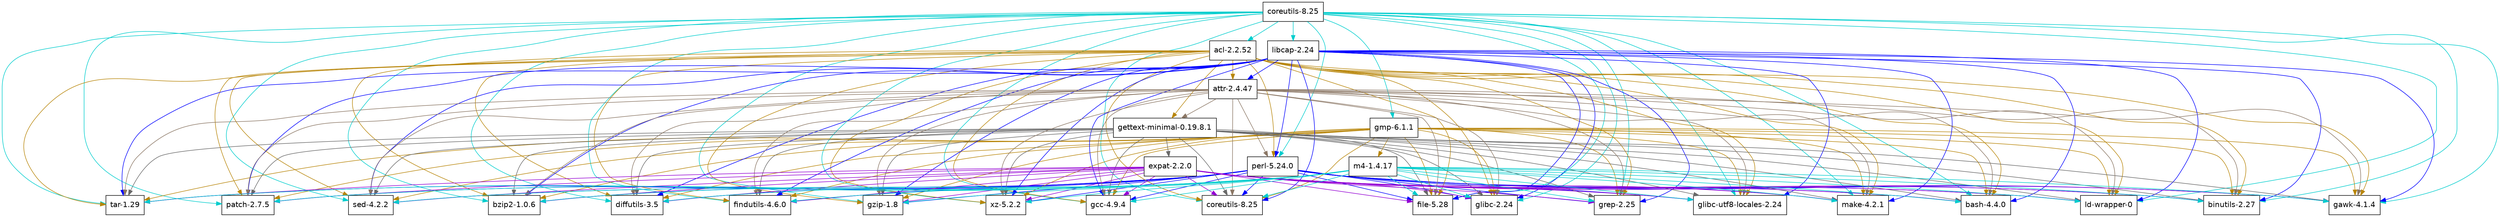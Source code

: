 digraph "Guix bag-emerged" {
  "/gnu/store/yv2r96w2dvbb0sjrf9f2imybpnyd616b-coreutils-8.25.drv" [label = "coreutils-8.25", shape = box, fontname = "dejavu sans"];
  "/gnu/store/yv2r96w2dvbb0sjrf9f2imybpnyd616b-coreutils-8.25.drv" -> "/gnu/store/jxcx1jcvzxb17dc69sfwb352vgwyr108-perl-5.24.0.drv" [color = cyan3];
  "/gnu/store/yv2r96w2dvbb0sjrf9f2imybpnyd616b-coreutils-8.25.drv" -> "/gnu/store/7ijl8lybdx95kndajavdrpz05jdiwy9g-tar-1.29.drv" [color = cyan3];
  "/gnu/store/yv2r96w2dvbb0sjrf9f2imybpnyd616b-coreutils-8.25.drv" -> "/gnu/store/0ykf3p023pzfcg2bw8ahjc7cvmc12zjq-gzip-1.8.drv" [color = cyan3];
  "/gnu/store/yv2r96w2dvbb0sjrf9f2imybpnyd616b-coreutils-8.25.drv" -> "/gnu/store/xx3hiqhqn0d94zz7b46hgggwsz3wjiiw-bzip2-1.0.6.drv" [color = cyan3];
  "/gnu/store/yv2r96w2dvbb0sjrf9f2imybpnyd616b-coreutils-8.25.drv" -> "/gnu/store/kz8rzasivw4aflsv4rll3m539xybf226-xz-5.2.2.drv" [color = cyan3];
  "/gnu/store/yv2r96w2dvbb0sjrf9f2imybpnyd616b-coreutils-8.25.drv" -> "/gnu/store/3pwrlsd23k2h104akxfj3cxhqcp973g9-file-5.28.drv" [color = cyan3];
  "/gnu/store/yv2r96w2dvbb0sjrf9f2imybpnyd616b-coreutils-8.25.drv" -> "/gnu/store/f1ww5vh5abnvr8b24llipm5dl89s5lq2-diffutils-3.5.drv" [color = cyan3];
  "/gnu/store/yv2r96w2dvbb0sjrf9f2imybpnyd616b-coreutils-8.25.drv" -> "/gnu/store/0cbgdhhyh7hsgwq1x54n9vnq99rfjch9-patch-2.7.5.drv" [color = cyan3];
  "/gnu/store/yv2r96w2dvbb0sjrf9f2imybpnyd616b-coreutils-8.25.drv" -> "/gnu/store/8xjnm44dfwwxp90hxq6zhb6qvia7rb3l-sed-4.2.2.drv" [color = cyan3];
  "/gnu/store/yv2r96w2dvbb0sjrf9f2imybpnyd616b-coreutils-8.25.drv" -> "/gnu/store/54wjl6dp6rp47r67f4nyfqyv8nh456yc-findutils-4.6.0.drv" [color = cyan3];
  "/gnu/store/yv2r96w2dvbb0sjrf9f2imybpnyd616b-coreutils-8.25.drv" -> "/gnu/store/k951w49yw74ikg19l4mmlwfrq9w7a7zd-gawk-4.1.4.drv" [color = cyan3];
  "/gnu/store/yv2r96w2dvbb0sjrf9f2imybpnyd616b-coreutils-8.25.drv" -> "/gnu/store/n48xdjkvhlhj5mgdzy59n0dpb9vn0v78-grep-2.25.drv" [color = cyan3];
  "/gnu/store/yv2r96w2dvbb0sjrf9f2imybpnyd616b-coreutils-8.25.drv" -> "/gnu/store/i52csyja3036ns0zj6z85lkgz3wfyym7-coreutils-8.25.drv" [color = cyan3];
  "/gnu/store/yv2r96w2dvbb0sjrf9f2imybpnyd616b-coreutils-8.25.drv" -> "/gnu/store/nv4mnbz3mpd4gv80djk7762wyvxpccqk-make-4.2.1.drv" [color = cyan3];
  "/gnu/store/yv2r96w2dvbb0sjrf9f2imybpnyd616b-coreutils-8.25.drv" -> "/gnu/store/2c60vlcvpj5dvmgklajkp7cpynhcqixr-bash-4.4.0.drv" [color = cyan3];
  "/gnu/store/yv2r96w2dvbb0sjrf9f2imybpnyd616b-coreutils-8.25.drv" -> "/gnu/store/zhc5c4s0xvzizpgpq2za6x84vxv57iy6-ld-wrapper-0.drv" [color = cyan3];
  "/gnu/store/yv2r96w2dvbb0sjrf9f2imybpnyd616b-coreutils-8.25.drv" -> "/gnu/store/9k1js0kalh4s6q4hf0rgg2n0zdyrwi69-binutils-2.27.drv" [color = cyan3];
  "/gnu/store/yv2r96w2dvbb0sjrf9f2imybpnyd616b-coreutils-8.25.drv" -> "/gnu/store/hv3dl3my12mq0gkwvckmnqccnckn39l0-gcc-4.9.4.drv" [color = cyan3];
  "/gnu/store/yv2r96w2dvbb0sjrf9f2imybpnyd616b-coreutils-8.25.drv" -> "/gnu/store/qbfynm50snyn31w2c3paiw2n6wvzksg8-glibc-2.24.drv" [color = cyan3];
  "/gnu/store/yv2r96w2dvbb0sjrf9f2imybpnyd616b-coreutils-8.25.drv" -> "/gnu/store/ir0lq2x7h64g2z5mlqvnlysjk2bc9xka-glibc-utf8-locales-2.24.drv" [color = cyan3];
  "/gnu/store/yv2r96w2dvbb0sjrf9f2imybpnyd616b-coreutils-8.25.drv" -> "/gnu/store/ywmblv73pqa8lqqz368g46ysz65pnm0v-acl-2.2.52.drv" [color = cyan3];
  "/gnu/store/yv2r96w2dvbb0sjrf9f2imybpnyd616b-coreutils-8.25.drv" -> "/gnu/store/7gqg2kmrm1bjgphnd70ps5c11gqml571-gmp-6.1.1.drv" [color = cyan3];
  "/gnu/store/yv2r96w2dvbb0sjrf9f2imybpnyd616b-coreutils-8.25.drv" -> "/gnu/store/ijv3y5l1fbbzwb77lc867r1qbsf147i8-libcap-2.24.drv" [color = cyan3];
  "/gnu/store/jxcx1jcvzxb17dc69sfwb352vgwyr108-perl-5.24.0.drv" [label = "perl-5.24.0", shape = box, fontname = "dejavu sans"];
  "/gnu/store/jxcx1jcvzxb17dc69sfwb352vgwyr108-perl-5.24.0.drv" -> "/gnu/store/7ijl8lybdx95kndajavdrpz05jdiwy9g-tar-1.29.drv" [color = blue];
  "/gnu/store/jxcx1jcvzxb17dc69sfwb352vgwyr108-perl-5.24.0.drv" -> "/gnu/store/0ykf3p023pzfcg2bw8ahjc7cvmc12zjq-gzip-1.8.drv" [color = blue];
  "/gnu/store/jxcx1jcvzxb17dc69sfwb352vgwyr108-perl-5.24.0.drv" -> "/gnu/store/xx3hiqhqn0d94zz7b46hgggwsz3wjiiw-bzip2-1.0.6.drv" [color = blue];
  "/gnu/store/jxcx1jcvzxb17dc69sfwb352vgwyr108-perl-5.24.0.drv" -> "/gnu/store/kz8rzasivw4aflsv4rll3m539xybf226-xz-5.2.2.drv" [color = blue];
  "/gnu/store/jxcx1jcvzxb17dc69sfwb352vgwyr108-perl-5.24.0.drv" -> "/gnu/store/3pwrlsd23k2h104akxfj3cxhqcp973g9-file-5.28.drv" [color = blue];
  "/gnu/store/jxcx1jcvzxb17dc69sfwb352vgwyr108-perl-5.24.0.drv" -> "/gnu/store/f1ww5vh5abnvr8b24llipm5dl89s5lq2-diffutils-3.5.drv" [color = blue];
  "/gnu/store/jxcx1jcvzxb17dc69sfwb352vgwyr108-perl-5.24.0.drv" -> "/gnu/store/0cbgdhhyh7hsgwq1x54n9vnq99rfjch9-patch-2.7.5.drv" [color = blue];
  "/gnu/store/jxcx1jcvzxb17dc69sfwb352vgwyr108-perl-5.24.0.drv" -> "/gnu/store/8xjnm44dfwwxp90hxq6zhb6qvia7rb3l-sed-4.2.2.drv" [color = blue];
  "/gnu/store/jxcx1jcvzxb17dc69sfwb352vgwyr108-perl-5.24.0.drv" -> "/gnu/store/54wjl6dp6rp47r67f4nyfqyv8nh456yc-findutils-4.6.0.drv" [color = blue];
  "/gnu/store/jxcx1jcvzxb17dc69sfwb352vgwyr108-perl-5.24.0.drv" -> "/gnu/store/k951w49yw74ikg19l4mmlwfrq9w7a7zd-gawk-4.1.4.drv" [color = blue];
  "/gnu/store/jxcx1jcvzxb17dc69sfwb352vgwyr108-perl-5.24.0.drv" -> "/gnu/store/n48xdjkvhlhj5mgdzy59n0dpb9vn0v78-grep-2.25.drv" [color = blue];
  "/gnu/store/jxcx1jcvzxb17dc69sfwb352vgwyr108-perl-5.24.0.drv" -> "/gnu/store/i52csyja3036ns0zj6z85lkgz3wfyym7-coreutils-8.25.drv" [color = blue];
  "/gnu/store/jxcx1jcvzxb17dc69sfwb352vgwyr108-perl-5.24.0.drv" -> "/gnu/store/nv4mnbz3mpd4gv80djk7762wyvxpccqk-make-4.2.1.drv" [color = blue];
  "/gnu/store/jxcx1jcvzxb17dc69sfwb352vgwyr108-perl-5.24.0.drv" -> "/gnu/store/2c60vlcvpj5dvmgklajkp7cpynhcqixr-bash-4.4.0.drv" [color = blue];
  "/gnu/store/jxcx1jcvzxb17dc69sfwb352vgwyr108-perl-5.24.0.drv" -> "/gnu/store/zhc5c4s0xvzizpgpq2za6x84vxv57iy6-ld-wrapper-0.drv" [color = blue];
  "/gnu/store/jxcx1jcvzxb17dc69sfwb352vgwyr108-perl-5.24.0.drv" -> "/gnu/store/9k1js0kalh4s6q4hf0rgg2n0zdyrwi69-binutils-2.27.drv" [color = blue];
  "/gnu/store/jxcx1jcvzxb17dc69sfwb352vgwyr108-perl-5.24.0.drv" -> "/gnu/store/hv3dl3my12mq0gkwvckmnqccnckn39l0-gcc-4.9.4.drv" [color = blue];
  "/gnu/store/jxcx1jcvzxb17dc69sfwb352vgwyr108-perl-5.24.0.drv" -> "/gnu/store/qbfynm50snyn31w2c3paiw2n6wvzksg8-glibc-2.24.drv" [color = blue];
  "/gnu/store/jxcx1jcvzxb17dc69sfwb352vgwyr108-perl-5.24.0.drv" -> "/gnu/store/ir0lq2x7h64g2z5mlqvnlysjk2bc9xka-glibc-utf8-locales-2.24.drv" [color = blue];
  "/gnu/store/7ijl8lybdx95kndajavdrpz05jdiwy9g-tar-1.29.drv" [label = "tar-1.29", shape = box, fontname = "dejavu sans"];
  "/gnu/store/0ykf3p023pzfcg2bw8ahjc7cvmc12zjq-gzip-1.8.drv" [label = "gzip-1.8", shape = box, fontname = "dejavu sans"];
  "/gnu/store/xx3hiqhqn0d94zz7b46hgggwsz3wjiiw-bzip2-1.0.6.drv" [label = "bzip2-1.0.6", shape = box, fontname = "dejavu sans"];
  "/gnu/store/kz8rzasivw4aflsv4rll3m539xybf226-xz-5.2.2.drv" [label = "xz-5.2.2", shape = box, fontname = "dejavu sans"];
  "/gnu/store/3pwrlsd23k2h104akxfj3cxhqcp973g9-file-5.28.drv" [label = "file-5.28", shape = box, fontname = "dejavu sans"];
  "/gnu/store/f1ww5vh5abnvr8b24llipm5dl89s5lq2-diffutils-3.5.drv" [label = "diffutils-3.5", shape = box, fontname = "dejavu sans"];
  "/gnu/store/0cbgdhhyh7hsgwq1x54n9vnq99rfjch9-patch-2.7.5.drv" [label = "patch-2.7.5", shape = box, fontname = "dejavu sans"];
  "/gnu/store/8xjnm44dfwwxp90hxq6zhb6qvia7rb3l-sed-4.2.2.drv" [label = "sed-4.2.2", shape = box, fontname = "dejavu sans"];
  "/gnu/store/54wjl6dp6rp47r67f4nyfqyv8nh456yc-findutils-4.6.0.drv" [label = "findutils-4.6.0", shape = box, fontname = "dejavu sans"];
  "/gnu/store/k951w49yw74ikg19l4mmlwfrq9w7a7zd-gawk-4.1.4.drv" [label = "gawk-4.1.4", shape = box, fontname = "dejavu sans"];
  "/gnu/store/n48xdjkvhlhj5mgdzy59n0dpb9vn0v78-grep-2.25.drv" [label = "grep-2.25", shape = box, fontname = "dejavu sans"];
  "/gnu/store/i52csyja3036ns0zj6z85lkgz3wfyym7-coreutils-8.25.drv" [label = "coreutils-8.25", shape = box, fontname = "dejavu sans"];
  "/gnu/store/nv4mnbz3mpd4gv80djk7762wyvxpccqk-make-4.2.1.drv" [label = "make-4.2.1", shape = box, fontname = "dejavu sans"];
  "/gnu/store/2c60vlcvpj5dvmgklajkp7cpynhcqixr-bash-4.4.0.drv" [label = "bash-4.4.0", shape = box, fontname = "dejavu sans"];
  "/gnu/store/zhc5c4s0xvzizpgpq2za6x84vxv57iy6-ld-wrapper-0.drv" [label = "ld-wrapper-0", shape = box, fontname = "dejavu sans"];
  "/gnu/store/9k1js0kalh4s6q4hf0rgg2n0zdyrwi69-binutils-2.27.drv" [label = "binutils-2.27", shape = box, fontname = "dejavu sans"];
  "/gnu/store/hv3dl3my12mq0gkwvckmnqccnckn39l0-gcc-4.9.4.drv" [label = "gcc-4.9.4", shape = box, fontname = "dejavu sans"];
  "/gnu/store/qbfynm50snyn31w2c3paiw2n6wvzksg8-glibc-2.24.drv" [label = "glibc-2.24", shape = box, fontname = "dejavu sans"];
  "/gnu/store/ir0lq2x7h64g2z5mlqvnlysjk2bc9xka-glibc-utf8-locales-2.24.drv" [label = "glibc-utf8-locales-2.24", shape = box, fontname = "dejavu sans"];
  "/gnu/store/ywmblv73pqa8lqqz368g46ysz65pnm0v-acl-2.2.52.drv" [label = "acl-2.2.52", shape = box, fontname = "dejavu sans"];
  "/gnu/store/ywmblv73pqa8lqqz368g46ysz65pnm0v-acl-2.2.52.drv" -> "/gnu/store/nw68wjvbw505klgpsavq7dk195wg8ffj-gettext-minimal-0.19.8.1.drv" [color = darkgoldenrod];
  "/gnu/store/ywmblv73pqa8lqqz368g46ysz65pnm0v-acl-2.2.52.drv" -> "/gnu/store/jxcx1jcvzxb17dc69sfwb352vgwyr108-perl-5.24.0.drv" [color = darkgoldenrod];
  "/gnu/store/ywmblv73pqa8lqqz368g46ysz65pnm0v-acl-2.2.52.drv" -> "/gnu/store/7ijl8lybdx95kndajavdrpz05jdiwy9g-tar-1.29.drv" [color = darkgoldenrod];
  "/gnu/store/ywmblv73pqa8lqqz368g46ysz65pnm0v-acl-2.2.52.drv" -> "/gnu/store/0ykf3p023pzfcg2bw8ahjc7cvmc12zjq-gzip-1.8.drv" [color = darkgoldenrod];
  "/gnu/store/ywmblv73pqa8lqqz368g46ysz65pnm0v-acl-2.2.52.drv" -> "/gnu/store/xx3hiqhqn0d94zz7b46hgggwsz3wjiiw-bzip2-1.0.6.drv" [color = darkgoldenrod];
  "/gnu/store/ywmblv73pqa8lqqz368g46ysz65pnm0v-acl-2.2.52.drv" -> "/gnu/store/kz8rzasivw4aflsv4rll3m539xybf226-xz-5.2.2.drv" [color = darkgoldenrod];
  "/gnu/store/ywmblv73pqa8lqqz368g46ysz65pnm0v-acl-2.2.52.drv" -> "/gnu/store/3pwrlsd23k2h104akxfj3cxhqcp973g9-file-5.28.drv" [color = darkgoldenrod];
  "/gnu/store/ywmblv73pqa8lqqz368g46ysz65pnm0v-acl-2.2.52.drv" -> "/gnu/store/f1ww5vh5abnvr8b24llipm5dl89s5lq2-diffutils-3.5.drv" [color = darkgoldenrod];
  "/gnu/store/ywmblv73pqa8lqqz368g46ysz65pnm0v-acl-2.2.52.drv" -> "/gnu/store/0cbgdhhyh7hsgwq1x54n9vnq99rfjch9-patch-2.7.5.drv" [color = darkgoldenrod];
  "/gnu/store/ywmblv73pqa8lqqz368g46ysz65pnm0v-acl-2.2.52.drv" -> "/gnu/store/8xjnm44dfwwxp90hxq6zhb6qvia7rb3l-sed-4.2.2.drv" [color = darkgoldenrod];
  "/gnu/store/ywmblv73pqa8lqqz368g46ysz65pnm0v-acl-2.2.52.drv" -> "/gnu/store/54wjl6dp6rp47r67f4nyfqyv8nh456yc-findutils-4.6.0.drv" [color = darkgoldenrod];
  "/gnu/store/ywmblv73pqa8lqqz368g46ysz65pnm0v-acl-2.2.52.drv" -> "/gnu/store/k951w49yw74ikg19l4mmlwfrq9w7a7zd-gawk-4.1.4.drv" [color = darkgoldenrod];
  "/gnu/store/ywmblv73pqa8lqqz368g46ysz65pnm0v-acl-2.2.52.drv" -> "/gnu/store/n48xdjkvhlhj5mgdzy59n0dpb9vn0v78-grep-2.25.drv" [color = darkgoldenrod];
  "/gnu/store/ywmblv73pqa8lqqz368g46ysz65pnm0v-acl-2.2.52.drv" -> "/gnu/store/i52csyja3036ns0zj6z85lkgz3wfyym7-coreutils-8.25.drv" [color = darkgoldenrod];
  "/gnu/store/ywmblv73pqa8lqqz368g46ysz65pnm0v-acl-2.2.52.drv" -> "/gnu/store/nv4mnbz3mpd4gv80djk7762wyvxpccqk-make-4.2.1.drv" [color = darkgoldenrod];
  "/gnu/store/ywmblv73pqa8lqqz368g46ysz65pnm0v-acl-2.2.52.drv" -> "/gnu/store/2c60vlcvpj5dvmgklajkp7cpynhcqixr-bash-4.4.0.drv" [color = darkgoldenrod];
  "/gnu/store/ywmblv73pqa8lqqz368g46ysz65pnm0v-acl-2.2.52.drv" -> "/gnu/store/zhc5c4s0xvzizpgpq2za6x84vxv57iy6-ld-wrapper-0.drv" [color = darkgoldenrod];
  "/gnu/store/ywmblv73pqa8lqqz368g46ysz65pnm0v-acl-2.2.52.drv" -> "/gnu/store/9k1js0kalh4s6q4hf0rgg2n0zdyrwi69-binutils-2.27.drv" [color = darkgoldenrod];
  "/gnu/store/ywmblv73pqa8lqqz368g46ysz65pnm0v-acl-2.2.52.drv" -> "/gnu/store/hv3dl3my12mq0gkwvckmnqccnckn39l0-gcc-4.9.4.drv" [color = darkgoldenrod];
  "/gnu/store/ywmblv73pqa8lqqz368g46ysz65pnm0v-acl-2.2.52.drv" -> "/gnu/store/qbfynm50snyn31w2c3paiw2n6wvzksg8-glibc-2.24.drv" [color = darkgoldenrod];
  "/gnu/store/ywmblv73pqa8lqqz368g46ysz65pnm0v-acl-2.2.52.drv" -> "/gnu/store/ir0lq2x7h64g2z5mlqvnlysjk2bc9xka-glibc-utf8-locales-2.24.drv" [color = darkgoldenrod];
  "/gnu/store/ywmblv73pqa8lqqz368g46ysz65pnm0v-acl-2.2.52.drv" -> "/gnu/store/gplx9i7c01f2r6qvm6d5w60iam73zmin-attr-2.4.47.drv" [color = darkgoldenrod];
  "/gnu/store/nw68wjvbw505klgpsavq7dk195wg8ffj-gettext-minimal-0.19.8.1.drv" [label = "gettext-minimal-0.19.8.1", shape = box, fontname = "dejavu sans"];
  "/gnu/store/nw68wjvbw505klgpsavq7dk195wg8ffj-gettext-minimal-0.19.8.1.drv" -> "/gnu/store/7ijl8lybdx95kndajavdrpz05jdiwy9g-tar-1.29.drv" [color = dimgrey];
  "/gnu/store/nw68wjvbw505klgpsavq7dk195wg8ffj-gettext-minimal-0.19.8.1.drv" -> "/gnu/store/0ykf3p023pzfcg2bw8ahjc7cvmc12zjq-gzip-1.8.drv" [color = dimgrey];
  "/gnu/store/nw68wjvbw505klgpsavq7dk195wg8ffj-gettext-minimal-0.19.8.1.drv" -> "/gnu/store/xx3hiqhqn0d94zz7b46hgggwsz3wjiiw-bzip2-1.0.6.drv" [color = dimgrey];
  "/gnu/store/nw68wjvbw505klgpsavq7dk195wg8ffj-gettext-minimal-0.19.8.1.drv" -> "/gnu/store/kz8rzasivw4aflsv4rll3m539xybf226-xz-5.2.2.drv" [color = dimgrey];
  "/gnu/store/nw68wjvbw505klgpsavq7dk195wg8ffj-gettext-minimal-0.19.8.1.drv" -> "/gnu/store/3pwrlsd23k2h104akxfj3cxhqcp973g9-file-5.28.drv" [color = dimgrey];
  "/gnu/store/nw68wjvbw505klgpsavq7dk195wg8ffj-gettext-minimal-0.19.8.1.drv" -> "/gnu/store/f1ww5vh5abnvr8b24llipm5dl89s5lq2-diffutils-3.5.drv" [color = dimgrey];
  "/gnu/store/nw68wjvbw505klgpsavq7dk195wg8ffj-gettext-minimal-0.19.8.1.drv" -> "/gnu/store/0cbgdhhyh7hsgwq1x54n9vnq99rfjch9-patch-2.7.5.drv" [color = dimgrey];
  "/gnu/store/nw68wjvbw505klgpsavq7dk195wg8ffj-gettext-minimal-0.19.8.1.drv" -> "/gnu/store/8xjnm44dfwwxp90hxq6zhb6qvia7rb3l-sed-4.2.2.drv" [color = dimgrey];
  "/gnu/store/nw68wjvbw505klgpsavq7dk195wg8ffj-gettext-minimal-0.19.8.1.drv" -> "/gnu/store/54wjl6dp6rp47r67f4nyfqyv8nh456yc-findutils-4.6.0.drv" [color = dimgrey];
  "/gnu/store/nw68wjvbw505klgpsavq7dk195wg8ffj-gettext-minimal-0.19.8.1.drv" -> "/gnu/store/k951w49yw74ikg19l4mmlwfrq9w7a7zd-gawk-4.1.4.drv" [color = dimgrey];
  "/gnu/store/nw68wjvbw505klgpsavq7dk195wg8ffj-gettext-minimal-0.19.8.1.drv" -> "/gnu/store/n48xdjkvhlhj5mgdzy59n0dpb9vn0v78-grep-2.25.drv" [color = dimgrey];
  "/gnu/store/nw68wjvbw505klgpsavq7dk195wg8ffj-gettext-minimal-0.19.8.1.drv" -> "/gnu/store/i52csyja3036ns0zj6z85lkgz3wfyym7-coreutils-8.25.drv" [color = dimgrey];
  "/gnu/store/nw68wjvbw505klgpsavq7dk195wg8ffj-gettext-minimal-0.19.8.1.drv" -> "/gnu/store/nv4mnbz3mpd4gv80djk7762wyvxpccqk-make-4.2.1.drv" [color = dimgrey];
  "/gnu/store/nw68wjvbw505klgpsavq7dk195wg8ffj-gettext-minimal-0.19.8.1.drv" -> "/gnu/store/2c60vlcvpj5dvmgklajkp7cpynhcqixr-bash-4.4.0.drv" [color = dimgrey];
  "/gnu/store/nw68wjvbw505klgpsavq7dk195wg8ffj-gettext-minimal-0.19.8.1.drv" -> "/gnu/store/zhc5c4s0xvzizpgpq2za6x84vxv57iy6-ld-wrapper-0.drv" [color = dimgrey];
  "/gnu/store/nw68wjvbw505klgpsavq7dk195wg8ffj-gettext-minimal-0.19.8.1.drv" -> "/gnu/store/9k1js0kalh4s6q4hf0rgg2n0zdyrwi69-binutils-2.27.drv" [color = dimgrey];
  "/gnu/store/nw68wjvbw505klgpsavq7dk195wg8ffj-gettext-minimal-0.19.8.1.drv" -> "/gnu/store/hv3dl3my12mq0gkwvckmnqccnckn39l0-gcc-4.9.4.drv" [color = dimgrey];
  "/gnu/store/nw68wjvbw505klgpsavq7dk195wg8ffj-gettext-minimal-0.19.8.1.drv" -> "/gnu/store/qbfynm50snyn31w2c3paiw2n6wvzksg8-glibc-2.24.drv" [color = dimgrey];
  "/gnu/store/nw68wjvbw505klgpsavq7dk195wg8ffj-gettext-minimal-0.19.8.1.drv" -> "/gnu/store/ir0lq2x7h64g2z5mlqvnlysjk2bc9xka-glibc-utf8-locales-2.24.drv" [color = dimgrey];
  "/gnu/store/nw68wjvbw505klgpsavq7dk195wg8ffj-gettext-minimal-0.19.8.1.drv" -> "/gnu/store/4dql1pzyivg87jwyfmmkwc6jll1vnizc-expat-2.2.0.drv" [color = dimgrey];
  "/gnu/store/4dql1pzyivg87jwyfmmkwc6jll1vnizc-expat-2.2.0.drv" [label = "expat-2.2.0", shape = box, fontname = "dejavu sans"];
  "/gnu/store/4dql1pzyivg87jwyfmmkwc6jll1vnizc-expat-2.2.0.drv" -> "/gnu/store/7ijl8lybdx95kndajavdrpz05jdiwy9g-tar-1.29.drv" [color = darkviolet];
  "/gnu/store/4dql1pzyivg87jwyfmmkwc6jll1vnizc-expat-2.2.0.drv" -> "/gnu/store/0ykf3p023pzfcg2bw8ahjc7cvmc12zjq-gzip-1.8.drv" [color = darkviolet];
  "/gnu/store/4dql1pzyivg87jwyfmmkwc6jll1vnizc-expat-2.2.0.drv" -> "/gnu/store/xx3hiqhqn0d94zz7b46hgggwsz3wjiiw-bzip2-1.0.6.drv" [color = darkviolet];
  "/gnu/store/4dql1pzyivg87jwyfmmkwc6jll1vnizc-expat-2.2.0.drv" -> "/gnu/store/kz8rzasivw4aflsv4rll3m539xybf226-xz-5.2.2.drv" [color = darkviolet];
  "/gnu/store/4dql1pzyivg87jwyfmmkwc6jll1vnizc-expat-2.2.0.drv" -> "/gnu/store/3pwrlsd23k2h104akxfj3cxhqcp973g9-file-5.28.drv" [color = darkviolet];
  "/gnu/store/4dql1pzyivg87jwyfmmkwc6jll1vnizc-expat-2.2.0.drv" -> "/gnu/store/f1ww5vh5abnvr8b24llipm5dl89s5lq2-diffutils-3.5.drv" [color = darkviolet];
  "/gnu/store/4dql1pzyivg87jwyfmmkwc6jll1vnizc-expat-2.2.0.drv" -> "/gnu/store/0cbgdhhyh7hsgwq1x54n9vnq99rfjch9-patch-2.7.5.drv" [color = darkviolet];
  "/gnu/store/4dql1pzyivg87jwyfmmkwc6jll1vnizc-expat-2.2.0.drv" -> "/gnu/store/8xjnm44dfwwxp90hxq6zhb6qvia7rb3l-sed-4.2.2.drv" [color = darkviolet];
  "/gnu/store/4dql1pzyivg87jwyfmmkwc6jll1vnizc-expat-2.2.0.drv" -> "/gnu/store/54wjl6dp6rp47r67f4nyfqyv8nh456yc-findutils-4.6.0.drv" [color = darkviolet];
  "/gnu/store/4dql1pzyivg87jwyfmmkwc6jll1vnizc-expat-2.2.0.drv" -> "/gnu/store/k951w49yw74ikg19l4mmlwfrq9w7a7zd-gawk-4.1.4.drv" [color = darkviolet];
  "/gnu/store/4dql1pzyivg87jwyfmmkwc6jll1vnizc-expat-2.2.0.drv" -> "/gnu/store/n48xdjkvhlhj5mgdzy59n0dpb9vn0v78-grep-2.25.drv" [color = darkviolet];
  "/gnu/store/4dql1pzyivg87jwyfmmkwc6jll1vnizc-expat-2.2.0.drv" -> "/gnu/store/i52csyja3036ns0zj6z85lkgz3wfyym7-coreutils-8.25.drv" [color = darkviolet];
  "/gnu/store/4dql1pzyivg87jwyfmmkwc6jll1vnizc-expat-2.2.0.drv" -> "/gnu/store/nv4mnbz3mpd4gv80djk7762wyvxpccqk-make-4.2.1.drv" [color = darkviolet];
  "/gnu/store/4dql1pzyivg87jwyfmmkwc6jll1vnizc-expat-2.2.0.drv" -> "/gnu/store/2c60vlcvpj5dvmgklajkp7cpynhcqixr-bash-4.4.0.drv" [color = darkviolet];
  "/gnu/store/4dql1pzyivg87jwyfmmkwc6jll1vnizc-expat-2.2.0.drv" -> "/gnu/store/zhc5c4s0xvzizpgpq2za6x84vxv57iy6-ld-wrapper-0.drv" [color = darkviolet];
  "/gnu/store/4dql1pzyivg87jwyfmmkwc6jll1vnizc-expat-2.2.0.drv" -> "/gnu/store/9k1js0kalh4s6q4hf0rgg2n0zdyrwi69-binutils-2.27.drv" [color = darkviolet];
  "/gnu/store/4dql1pzyivg87jwyfmmkwc6jll1vnizc-expat-2.2.0.drv" -> "/gnu/store/hv3dl3my12mq0gkwvckmnqccnckn39l0-gcc-4.9.4.drv" [color = darkviolet];
  "/gnu/store/4dql1pzyivg87jwyfmmkwc6jll1vnizc-expat-2.2.0.drv" -> "/gnu/store/qbfynm50snyn31w2c3paiw2n6wvzksg8-glibc-2.24.drv" [color = darkviolet];
  "/gnu/store/4dql1pzyivg87jwyfmmkwc6jll1vnizc-expat-2.2.0.drv" -> "/gnu/store/ir0lq2x7h64g2z5mlqvnlysjk2bc9xka-glibc-utf8-locales-2.24.drv" [color = darkviolet];
  "/gnu/store/gplx9i7c01f2r6qvm6d5w60iam73zmin-attr-2.4.47.drv" [label = "attr-2.4.47", shape = box, fontname = "dejavu sans"];
  "/gnu/store/gplx9i7c01f2r6qvm6d5w60iam73zmin-attr-2.4.47.drv" -> "/gnu/store/nw68wjvbw505klgpsavq7dk195wg8ffj-gettext-minimal-0.19.8.1.drv" [color = peachpuff4];
  "/gnu/store/gplx9i7c01f2r6qvm6d5w60iam73zmin-attr-2.4.47.drv" -> "/gnu/store/7ijl8lybdx95kndajavdrpz05jdiwy9g-tar-1.29.drv" [color = peachpuff4];
  "/gnu/store/gplx9i7c01f2r6qvm6d5w60iam73zmin-attr-2.4.47.drv" -> "/gnu/store/0ykf3p023pzfcg2bw8ahjc7cvmc12zjq-gzip-1.8.drv" [color = peachpuff4];
  "/gnu/store/gplx9i7c01f2r6qvm6d5w60iam73zmin-attr-2.4.47.drv" -> "/gnu/store/xx3hiqhqn0d94zz7b46hgggwsz3wjiiw-bzip2-1.0.6.drv" [color = peachpuff4];
  "/gnu/store/gplx9i7c01f2r6qvm6d5w60iam73zmin-attr-2.4.47.drv" -> "/gnu/store/kz8rzasivw4aflsv4rll3m539xybf226-xz-5.2.2.drv" [color = peachpuff4];
  "/gnu/store/gplx9i7c01f2r6qvm6d5w60iam73zmin-attr-2.4.47.drv" -> "/gnu/store/3pwrlsd23k2h104akxfj3cxhqcp973g9-file-5.28.drv" [color = peachpuff4];
  "/gnu/store/gplx9i7c01f2r6qvm6d5w60iam73zmin-attr-2.4.47.drv" -> "/gnu/store/f1ww5vh5abnvr8b24llipm5dl89s5lq2-diffutils-3.5.drv" [color = peachpuff4];
  "/gnu/store/gplx9i7c01f2r6qvm6d5w60iam73zmin-attr-2.4.47.drv" -> "/gnu/store/0cbgdhhyh7hsgwq1x54n9vnq99rfjch9-patch-2.7.5.drv" [color = peachpuff4];
  "/gnu/store/gplx9i7c01f2r6qvm6d5w60iam73zmin-attr-2.4.47.drv" -> "/gnu/store/8xjnm44dfwwxp90hxq6zhb6qvia7rb3l-sed-4.2.2.drv" [color = peachpuff4];
  "/gnu/store/gplx9i7c01f2r6qvm6d5w60iam73zmin-attr-2.4.47.drv" -> "/gnu/store/54wjl6dp6rp47r67f4nyfqyv8nh456yc-findutils-4.6.0.drv" [color = peachpuff4];
  "/gnu/store/gplx9i7c01f2r6qvm6d5w60iam73zmin-attr-2.4.47.drv" -> "/gnu/store/k951w49yw74ikg19l4mmlwfrq9w7a7zd-gawk-4.1.4.drv" [color = peachpuff4];
  "/gnu/store/gplx9i7c01f2r6qvm6d5w60iam73zmin-attr-2.4.47.drv" -> "/gnu/store/n48xdjkvhlhj5mgdzy59n0dpb9vn0v78-grep-2.25.drv" [color = peachpuff4];
  "/gnu/store/gplx9i7c01f2r6qvm6d5w60iam73zmin-attr-2.4.47.drv" -> "/gnu/store/i52csyja3036ns0zj6z85lkgz3wfyym7-coreutils-8.25.drv" [color = peachpuff4];
  "/gnu/store/gplx9i7c01f2r6qvm6d5w60iam73zmin-attr-2.4.47.drv" -> "/gnu/store/nv4mnbz3mpd4gv80djk7762wyvxpccqk-make-4.2.1.drv" [color = peachpuff4];
  "/gnu/store/gplx9i7c01f2r6qvm6d5w60iam73zmin-attr-2.4.47.drv" -> "/gnu/store/2c60vlcvpj5dvmgklajkp7cpynhcqixr-bash-4.4.0.drv" [color = peachpuff4];
  "/gnu/store/gplx9i7c01f2r6qvm6d5w60iam73zmin-attr-2.4.47.drv" -> "/gnu/store/zhc5c4s0xvzizpgpq2za6x84vxv57iy6-ld-wrapper-0.drv" [color = peachpuff4];
  "/gnu/store/gplx9i7c01f2r6qvm6d5w60iam73zmin-attr-2.4.47.drv" -> "/gnu/store/9k1js0kalh4s6q4hf0rgg2n0zdyrwi69-binutils-2.27.drv" [color = peachpuff4];
  "/gnu/store/gplx9i7c01f2r6qvm6d5w60iam73zmin-attr-2.4.47.drv" -> "/gnu/store/hv3dl3my12mq0gkwvckmnqccnckn39l0-gcc-4.9.4.drv" [color = peachpuff4];
  "/gnu/store/gplx9i7c01f2r6qvm6d5w60iam73zmin-attr-2.4.47.drv" -> "/gnu/store/qbfynm50snyn31w2c3paiw2n6wvzksg8-glibc-2.24.drv" [color = peachpuff4];
  "/gnu/store/gplx9i7c01f2r6qvm6d5w60iam73zmin-attr-2.4.47.drv" -> "/gnu/store/ir0lq2x7h64g2z5mlqvnlysjk2bc9xka-glibc-utf8-locales-2.24.drv" [color = peachpuff4];
  "/gnu/store/gplx9i7c01f2r6qvm6d5w60iam73zmin-attr-2.4.47.drv" -> "/gnu/store/jxcx1jcvzxb17dc69sfwb352vgwyr108-perl-5.24.0.drv" [color = peachpuff4];
  "/gnu/store/7gqg2kmrm1bjgphnd70ps5c11gqml571-gmp-6.1.1.drv" [label = "gmp-6.1.1", shape = box, fontname = "dejavu sans"];
  "/gnu/store/7gqg2kmrm1bjgphnd70ps5c11gqml571-gmp-6.1.1.drv" -> "/gnu/store/d1n7i55s1zcwzi21pnsxhamk3b1zf61d-m4-1.4.17.drv" [color = darkgoldenrod];
  "/gnu/store/7gqg2kmrm1bjgphnd70ps5c11gqml571-gmp-6.1.1.drv" -> "/gnu/store/7ijl8lybdx95kndajavdrpz05jdiwy9g-tar-1.29.drv" [color = darkgoldenrod];
  "/gnu/store/7gqg2kmrm1bjgphnd70ps5c11gqml571-gmp-6.1.1.drv" -> "/gnu/store/0ykf3p023pzfcg2bw8ahjc7cvmc12zjq-gzip-1.8.drv" [color = darkgoldenrod];
  "/gnu/store/7gqg2kmrm1bjgphnd70ps5c11gqml571-gmp-6.1.1.drv" -> "/gnu/store/xx3hiqhqn0d94zz7b46hgggwsz3wjiiw-bzip2-1.0.6.drv" [color = darkgoldenrod];
  "/gnu/store/7gqg2kmrm1bjgphnd70ps5c11gqml571-gmp-6.1.1.drv" -> "/gnu/store/kz8rzasivw4aflsv4rll3m539xybf226-xz-5.2.2.drv" [color = darkgoldenrod];
  "/gnu/store/7gqg2kmrm1bjgphnd70ps5c11gqml571-gmp-6.1.1.drv" -> "/gnu/store/3pwrlsd23k2h104akxfj3cxhqcp973g9-file-5.28.drv" [color = darkgoldenrod];
  "/gnu/store/7gqg2kmrm1bjgphnd70ps5c11gqml571-gmp-6.1.1.drv" -> "/gnu/store/f1ww5vh5abnvr8b24llipm5dl89s5lq2-diffutils-3.5.drv" [color = darkgoldenrod];
  "/gnu/store/7gqg2kmrm1bjgphnd70ps5c11gqml571-gmp-6.1.1.drv" -> "/gnu/store/0cbgdhhyh7hsgwq1x54n9vnq99rfjch9-patch-2.7.5.drv" [color = darkgoldenrod];
  "/gnu/store/7gqg2kmrm1bjgphnd70ps5c11gqml571-gmp-6.1.1.drv" -> "/gnu/store/8xjnm44dfwwxp90hxq6zhb6qvia7rb3l-sed-4.2.2.drv" [color = darkgoldenrod];
  "/gnu/store/7gqg2kmrm1bjgphnd70ps5c11gqml571-gmp-6.1.1.drv" -> "/gnu/store/54wjl6dp6rp47r67f4nyfqyv8nh456yc-findutils-4.6.0.drv" [color = darkgoldenrod];
  "/gnu/store/7gqg2kmrm1bjgphnd70ps5c11gqml571-gmp-6.1.1.drv" -> "/gnu/store/k951w49yw74ikg19l4mmlwfrq9w7a7zd-gawk-4.1.4.drv" [color = darkgoldenrod];
  "/gnu/store/7gqg2kmrm1bjgphnd70ps5c11gqml571-gmp-6.1.1.drv" -> "/gnu/store/n48xdjkvhlhj5mgdzy59n0dpb9vn0v78-grep-2.25.drv" [color = darkgoldenrod];
  "/gnu/store/7gqg2kmrm1bjgphnd70ps5c11gqml571-gmp-6.1.1.drv" -> "/gnu/store/i52csyja3036ns0zj6z85lkgz3wfyym7-coreutils-8.25.drv" [color = darkgoldenrod];
  "/gnu/store/7gqg2kmrm1bjgphnd70ps5c11gqml571-gmp-6.1.1.drv" -> "/gnu/store/nv4mnbz3mpd4gv80djk7762wyvxpccqk-make-4.2.1.drv" [color = darkgoldenrod];
  "/gnu/store/7gqg2kmrm1bjgphnd70ps5c11gqml571-gmp-6.1.1.drv" -> "/gnu/store/2c60vlcvpj5dvmgklajkp7cpynhcqixr-bash-4.4.0.drv" [color = darkgoldenrod];
  "/gnu/store/7gqg2kmrm1bjgphnd70ps5c11gqml571-gmp-6.1.1.drv" -> "/gnu/store/zhc5c4s0xvzizpgpq2za6x84vxv57iy6-ld-wrapper-0.drv" [color = darkgoldenrod];
  "/gnu/store/7gqg2kmrm1bjgphnd70ps5c11gqml571-gmp-6.1.1.drv" -> "/gnu/store/9k1js0kalh4s6q4hf0rgg2n0zdyrwi69-binutils-2.27.drv" [color = darkgoldenrod];
  "/gnu/store/7gqg2kmrm1bjgphnd70ps5c11gqml571-gmp-6.1.1.drv" -> "/gnu/store/hv3dl3my12mq0gkwvckmnqccnckn39l0-gcc-4.9.4.drv" [color = darkgoldenrod];
  "/gnu/store/7gqg2kmrm1bjgphnd70ps5c11gqml571-gmp-6.1.1.drv" -> "/gnu/store/qbfynm50snyn31w2c3paiw2n6wvzksg8-glibc-2.24.drv" [color = darkgoldenrod];
  "/gnu/store/7gqg2kmrm1bjgphnd70ps5c11gqml571-gmp-6.1.1.drv" -> "/gnu/store/ir0lq2x7h64g2z5mlqvnlysjk2bc9xka-glibc-utf8-locales-2.24.drv" [color = darkgoldenrod];
  "/gnu/store/d1n7i55s1zcwzi21pnsxhamk3b1zf61d-m4-1.4.17.drv" [label = "m4-1.4.17", shape = box, fontname = "dejavu sans"];
  "/gnu/store/d1n7i55s1zcwzi21pnsxhamk3b1zf61d-m4-1.4.17.drv" -> "/gnu/store/7ijl8lybdx95kndajavdrpz05jdiwy9g-tar-1.29.drv" [color = cyan3];
  "/gnu/store/d1n7i55s1zcwzi21pnsxhamk3b1zf61d-m4-1.4.17.drv" -> "/gnu/store/0ykf3p023pzfcg2bw8ahjc7cvmc12zjq-gzip-1.8.drv" [color = cyan3];
  "/gnu/store/d1n7i55s1zcwzi21pnsxhamk3b1zf61d-m4-1.4.17.drv" -> "/gnu/store/xx3hiqhqn0d94zz7b46hgggwsz3wjiiw-bzip2-1.0.6.drv" [color = cyan3];
  "/gnu/store/d1n7i55s1zcwzi21pnsxhamk3b1zf61d-m4-1.4.17.drv" -> "/gnu/store/kz8rzasivw4aflsv4rll3m539xybf226-xz-5.2.2.drv" [color = cyan3];
  "/gnu/store/d1n7i55s1zcwzi21pnsxhamk3b1zf61d-m4-1.4.17.drv" -> "/gnu/store/3pwrlsd23k2h104akxfj3cxhqcp973g9-file-5.28.drv" [color = cyan3];
  "/gnu/store/d1n7i55s1zcwzi21pnsxhamk3b1zf61d-m4-1.4.17.drv" -> "/gnu/store/f1ww5vh5abnvr8b24llipm5dl89s5lq2-diffutils-3.5.drv" [color = cyan3];
  "/gnu/store/d1n7i55s1zcwzi21pnsxhamk3b1zf61d-m4-1.4.17.drv" -> "/gnu/store/0cbgdhhyh7hsgwq1x54n9vnq99rfjch9-patch-2.7.5.drv" [color = cyan3];
  "/gnu/store/d1n7i55s1zcwzi21pnsxhamk3b1zf61d-m4-1.4.17.drv" -> "/gnu/store/8xjnm44dfwwxp90hxq6zhb6qvia7rb3l-sed-4.2.2.drv" [color = cyan3];
  "/gnu/store/d1n7i55s1zcwzi21pnsxhamk3b1zf61d-m4-1.4.17.drv" -> "/gnu/store/54wjl6dp6rp47r67f4nyfqyv8nh456yc-findutils-4.6.0.drv" [color = cyan3];
  "/gnu/store/d1n7i55s1zcwzi21pnsxhamk3b1zf61d-m4-1.4.17.drv" -> "/gnu/store/k951w49yw74ikg19l4mmlwfrq9w7a7zd-gawk-4.1.4.drv" [color = cyan3];
  "/gnu/store/d1n7i55s1zcwzi21pnsxhamk3b1zf61d-m4-1.4.17.drv" -> "/gnu/store/n48xdjkvhlhj5mgdzy59n0dpb9vn0v78-grep-2.25.drv" [color = cyan3];
  "/gnu/store/d1n7i55s1zcwzi21pnsxhamk3b1zf61d-m4-1.4.17.drv" -> "/gnu/store/i52csyja3036ns0zj6z85lkgz3wfyym7-coreutils-8.25.drv" [color = cyan3];
  "/gnu/store/d1n7i55s1zcwzi21pnsxhamk3b1zf61d-m4-1.4.17.drv" -> "/gnu/store/nv4mnbz3mpd4gv80djk7762wyvxpccqk-make-4.2.1.drv" [color = cyan3];
  "/gnu/store/d1n7i55s1zcwzi21pnsxhamk3b1zf61d-m4-1.4.17.drv" -> "/gnu/store/2c60vlcvpj5dvmgklajkp7cpynhcqixr-bash-4.4.0.drv" [color = cyan3];
  "/gnu/store/d1n7i55s1zcwzi21pnsxhamk3b1zf61d-m4-1.4.17.drv" -> "/gnu/store/zhc5c4s0xvzizpgpq2za6x84vxv57iy6-ld-wrapper-0.drv" [color = cyan3];
  "/gnu/store/d1n7i55s1zcwzi21pnsxhamk3b1zf61d-m4-1.4.17.drv" -> "/gnu/store/9k1js0kalh4s6q4hf0rgg2n0zdyrwi69-binutils-2.27.drv" [color = cyan3];
  "/gnu/store/d1n7i55s1zcwzi21pnsxhamk3b1zf61d-m4-1.4.17.drv" -> "/gnu/store/hv3dl3my12mq0gkwvckmnqccnckn39l0-gcc-4.9.4.drv" [color = cyan3];
  "/gnu/store/d1n7i55s1zcwzi21pnsxhamk3b1zf61d-m4-1.4.17.drv" -> "/gnu/store/qbfynm50snyn31w2c3paiw2n6wvzksg8-glibc-2.24.drv" [color = cyan3];
  "/gnu/store/d1n7i55s1zcwzi21pnsxhamk3b1zf61d-m4-1.4.17.drv" -> "/gnu/store/ir0lq2x7h64g2z5mlqvnlysjk2bc9xka-glibc-utf8-locales-2.24.drv" [color = cyan3];
  "/gnu/store/ijv3y5l1fbbzwb77lc867r1qbsf147i8-libcap-2.24.drv" [label = "libcap-2.24", shape = box, fontname = "dejavu sans"];
  "/gnu/store/ijv3y5l1fbbzwb77lc867r1qbsf147i8-libcap-2.24.drv" -> "/gnu/store/jxcx1jcvzxb17dc69sfwb352vgwyr108-perl-5.24.0.drv" [color = blue];
  "/gnu/store/ijv3y5l1fbbzwb77lc867r1qbsf147i8-libcap-2.24.drv" -> "/gnu/store/7ijl8lybdx95kndajavdrpz05jdiwy9g-tar-1.29.drv" [color = blue];
  "/gnu/store/ijv3y5l1fbbzwb77lc867r1qbsf147i8-libcap-2.24.drv" -> "/gnu/store/0ykf3p023pzfcg2bw8ahjc7cvmc12zjq-gzip-1.8.drv" [color = blue];
  "/gnu/store/ijv3y5l1fbbzwb77lc867r1qbsf147i8-libcap-2.24.drv" -> "/gnu/store/xx3hiqhqn0d94zz7b46hgggwsz3wjiiw-bzip2-1.0.6.drv" [color = blue];
  "/gnu/store/ijv3y5l1fbbzwb77lc867r1qbsf147i8-libcap-2.24.drv" -> "/gnu/store/kz8rzasivw4aflsv4rll3m539xybf226-xz-5.2.2.drv" [color = blue];
  "/gnu/store/ijv3y5l1fbbzwb77lc867r1qbsf147i8-libcap-2.24.drv" -> "/gnu/store/3pwrlsd23k2h104akxfj3cxhqcp973g9-file-5.28.drv" [color = blue];
  "/gnu/store/ijv3y5l1fbbzwb77lc867r1qbsf147i8-libcap-2.24.drv" -> "/gnu/store/f1ww5vh5abnvr8b24llipm5dl89s5lq2-diffutils-3.5.drv" [color = blue];
  "/gnu/store/ijv3y5l1fbbzwb77lc867r1qbsf147i8-libcap-2.24.drv" -> "/gnu/store/0cbgdhhyh7hsgwq1x54n9vnq99rfjch9-patch-2.7.5.drv" [color = blue];
  "/gnu/store/ijv3y5l1fbbzwb77lc867r1qbsf147i8-libcap-2.24.drv" -> "/gnu/store/8xjnm44dfwwxp90hxq6zhb6qvia7rb3l-sed-4.2.2.drv" [color = blue];
  "/gnu/store/ijv3y5l1fbbzwb77lc867r1qbsf147i8-libcap-2.24.drv" -> "/gnu/store/54wjl6dp6rp47r67f4nyfqyv8nh456yc-findutils-4.6.0.drv" [color = blue];
  "/gnu/store/ijv3y5l1fbbzwb77lc867r1qbsf147i8-libcap-2.24.drv" -> "/gnu/store/k951w49yw74ikg19l4mmlwfrq9w7a7zd-gawk-4.1.4.drv" [color = blue];
  "/gnu/store/ijv3y5l1fbbzwb77lc867r1qbsf147i8-libcap-2.24.drv" -> "/gnu/store/n48xdjkvhlhj5mgdzy59n0dpb9vn0v78-grep-2.25.drv" [color = blue];
  "/gnu/store/ijv3y5l1fbbzwb77lc867r1qbsf147i8-libcap-2.24.drv" -> "/gnu/store/i52csyja3036ns0zj6z85lkgz3wfyym7-coreutils-8.25.drv" [color = blue];
  "/gnu/store/ijv3y5l1fbbzwb77lc867r1qbsf147i8-libcap-2.24.drv" -> "/gnu/store/nv4mnbz3mpd4gv80djk7762wyvxpccqk-make-4.2.1.drv" [color = blue];
  "/gnu/store/ijv3y5l1fbbzwb77lc867r1qbsf147i8-libcap-2.24.drv" -> "/gnu/store/2c60vlcvpj5dvmgklajkp7cpynhcqixr-bash-4.4.0.drv" [color = blue];
  "/gnu/store/ijv3y5l1fbbzwb77lc867r1qbsf147i8-libcap-2.24.drv" -> "/gnu/store/zhc5c4s0xvzizpgpq2za6x84vxv57iy6-ld-wrapper-0.drv" [color = blue];
  "/gnu/store/ijv3y5l1fbbzwb77lc867r1qbsf147i8-libcap-2.24.drv" -> "/gnu/store/9k1js0kalh4s6q4hf0rgg2n0zdyrwi69-binutils-2.27.drv" [color = blue];
  "/gnu/store/ijv3y5l1fbbzwb77lc867r1qbsf147i8-libcap-2.24.drv" -> "/gnu/store/hv3dl3my12mq0gkwvckmnqccnckn39l0-gcc-4.9.4.drv" [color = blue];
  "/gnu/store/ijv3y5l1fbbzwb77lc867r1qbsf147i8-libcap-2.24.drv" -> "/gnu/store/qbfynm50snyn31w2c3paiw2n6wvzksg8-glibc-2.24.drv" [color = blue];
  "/gnu/store/ijv3y5l1fbbzwb77lc867r1qbsf147i8-libcap-2.24.drv" -> "/gnu/store/ir0lq2x7h64g2z5mlqvnlysjk2bc9xka-glibc-utf8-locales-2.24.drv" [color = blue];
  "/gnu/store/ijv3y5l1fbbzwb77lc867r1qbsf147i8-libcap-2.24.drv" -> "/gnu/store/gplx9i7c01f2r6qvm6d5w60iam73zmin-attr-2.4.47.drv" [color = blue];

}
